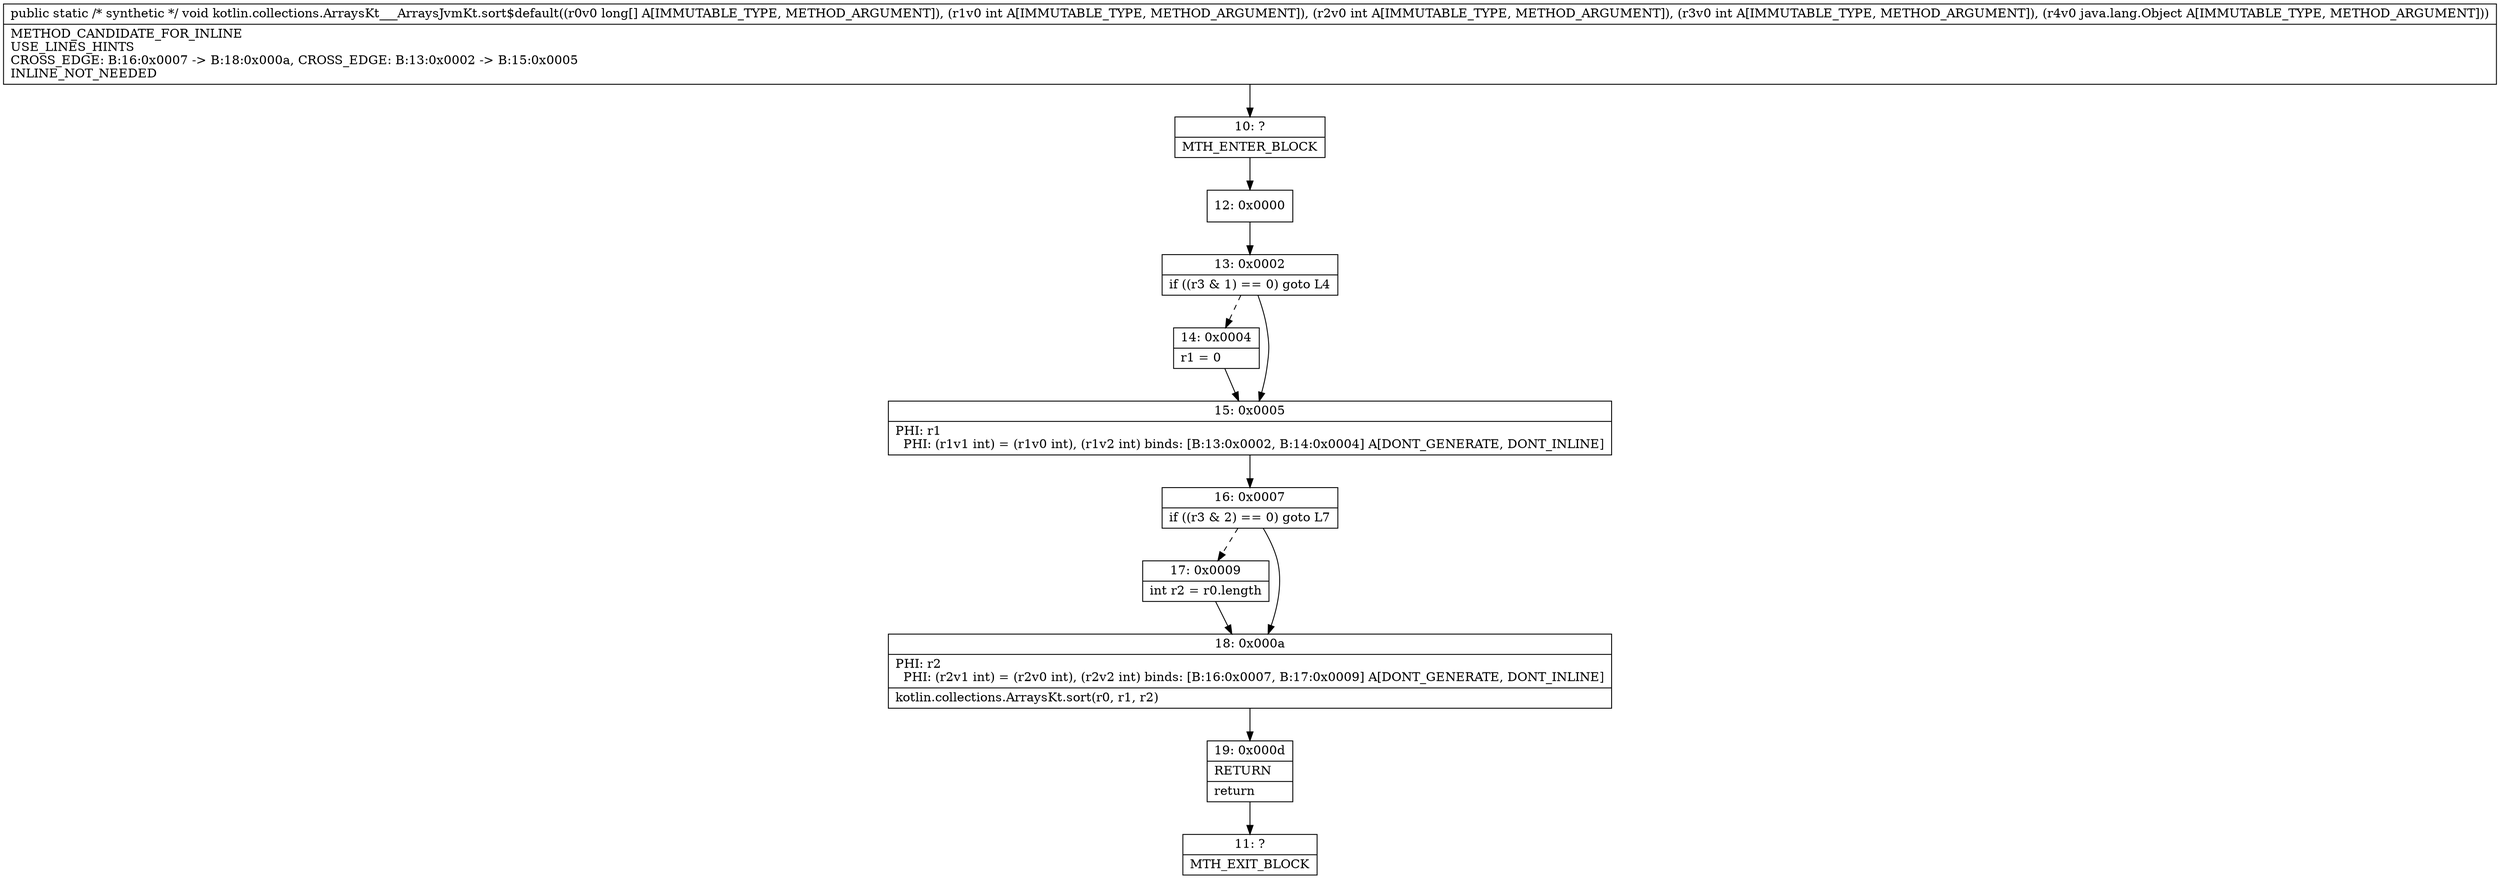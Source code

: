 digraph "CFG forkotlin.collections.ArraysKt___ArraysJvmKt.sort$default([JIIILjava\/lang\/Object;)V" {
Node_10 [shape=record,label="{10\:\ ?|MTH_ENTER_BLOCK\l}"];
Node_12 [shape=record,label="{12\:\ 0x0000}"];
Node_13 [shape=record,label="{13\:\ 0x0002|if ((r3 & 1) == 0) goto L4\l}"];
Node_14 [shape=record,label="{14\:\ 0x0004|r1 = 0\l}"];
Node_15 [shape=record,label="{15\:\ 0x0005|PHI: r1 \l  PHI: (r1v1 int) = (r1v0 int), (r1v2 int) binds: [B:13:0x0002, B:14:0x0004] A[DONT_GENERATE, DONT_INLINE]\l}"];
Node_16 [shape=record,label="{16\:\ 0x0007|if ((r3 & 2) == 0) goto L7\l}"];
Node_17 [shape=record,label="{17\:\ 0x0009|int r2 = r0.length\l}"];
Node_18 [shape=record,label="{18\:\ 0x000a|PHI: r2 \l  PHI: (r2v1 int) = (r2v0 int), (r2v2 int) binds: [B:16:0x0007, B:17:0x0009] A[DONT_GENERATE, DONT_INLINE]\l|kotlin.collections.ArraysKt.sort(r0, r1, r2)\l}"];
Node_19 [shape=record,label="{19\:\ 0x000d|RETURN\l|return\l}"];
Node_11 [shape=record,label="{11\:\ ?|MTH_EXIT_BLOCK\l}"];
MethodNode[shape=record,label="{public static \/* synthetic *\/ void kotlin.collections.ArraysKt___ArraysJvmKt.sort$default((r0v0 long[] A[IMMUTABLE_TYPE, METHOD_ARGUMENT]), (r1v0 int A[IMMUTABLE_TYPE, METHOD_ARGUMENT]), (r2v0 int A[IMMUTABLE_TYPE, METHOD_ARGUMENT]), (r3v0 int A[IMMUTABLE_TYPE, METHOD_ARGUMENT]), (r4v0 java.lang.Object A[IMMUTABLE_TYPE, METHOD_ARGUMENT]))  | METHOD_CANDIDATE_FOR_INLINE\lUSE_LINES_HINTS\lCROSS_EDGE: B:16:0x0007 \-\> B:18:0x000a, CROSS_EDGE: B:13:0x0002 \-\> B:15:0x0005\lINLINE_NOT_NEEDED\l}"];
MethodNode -> Node_10;Node_10 -> Node_12;
Node_12 -> Node_13;
Node_13 -> Node_14[style=dashed];
Node_13 -> Node_15;
Node_14 -> Node_15;
Node_15 -> Node_16;
Node_16 -> Node_17[style=dashed];
Node_16 -> Node_18;
Node_17 -> Node_18;
Node_18 -> Node_19;
Node_19 -> Node_11;
}

